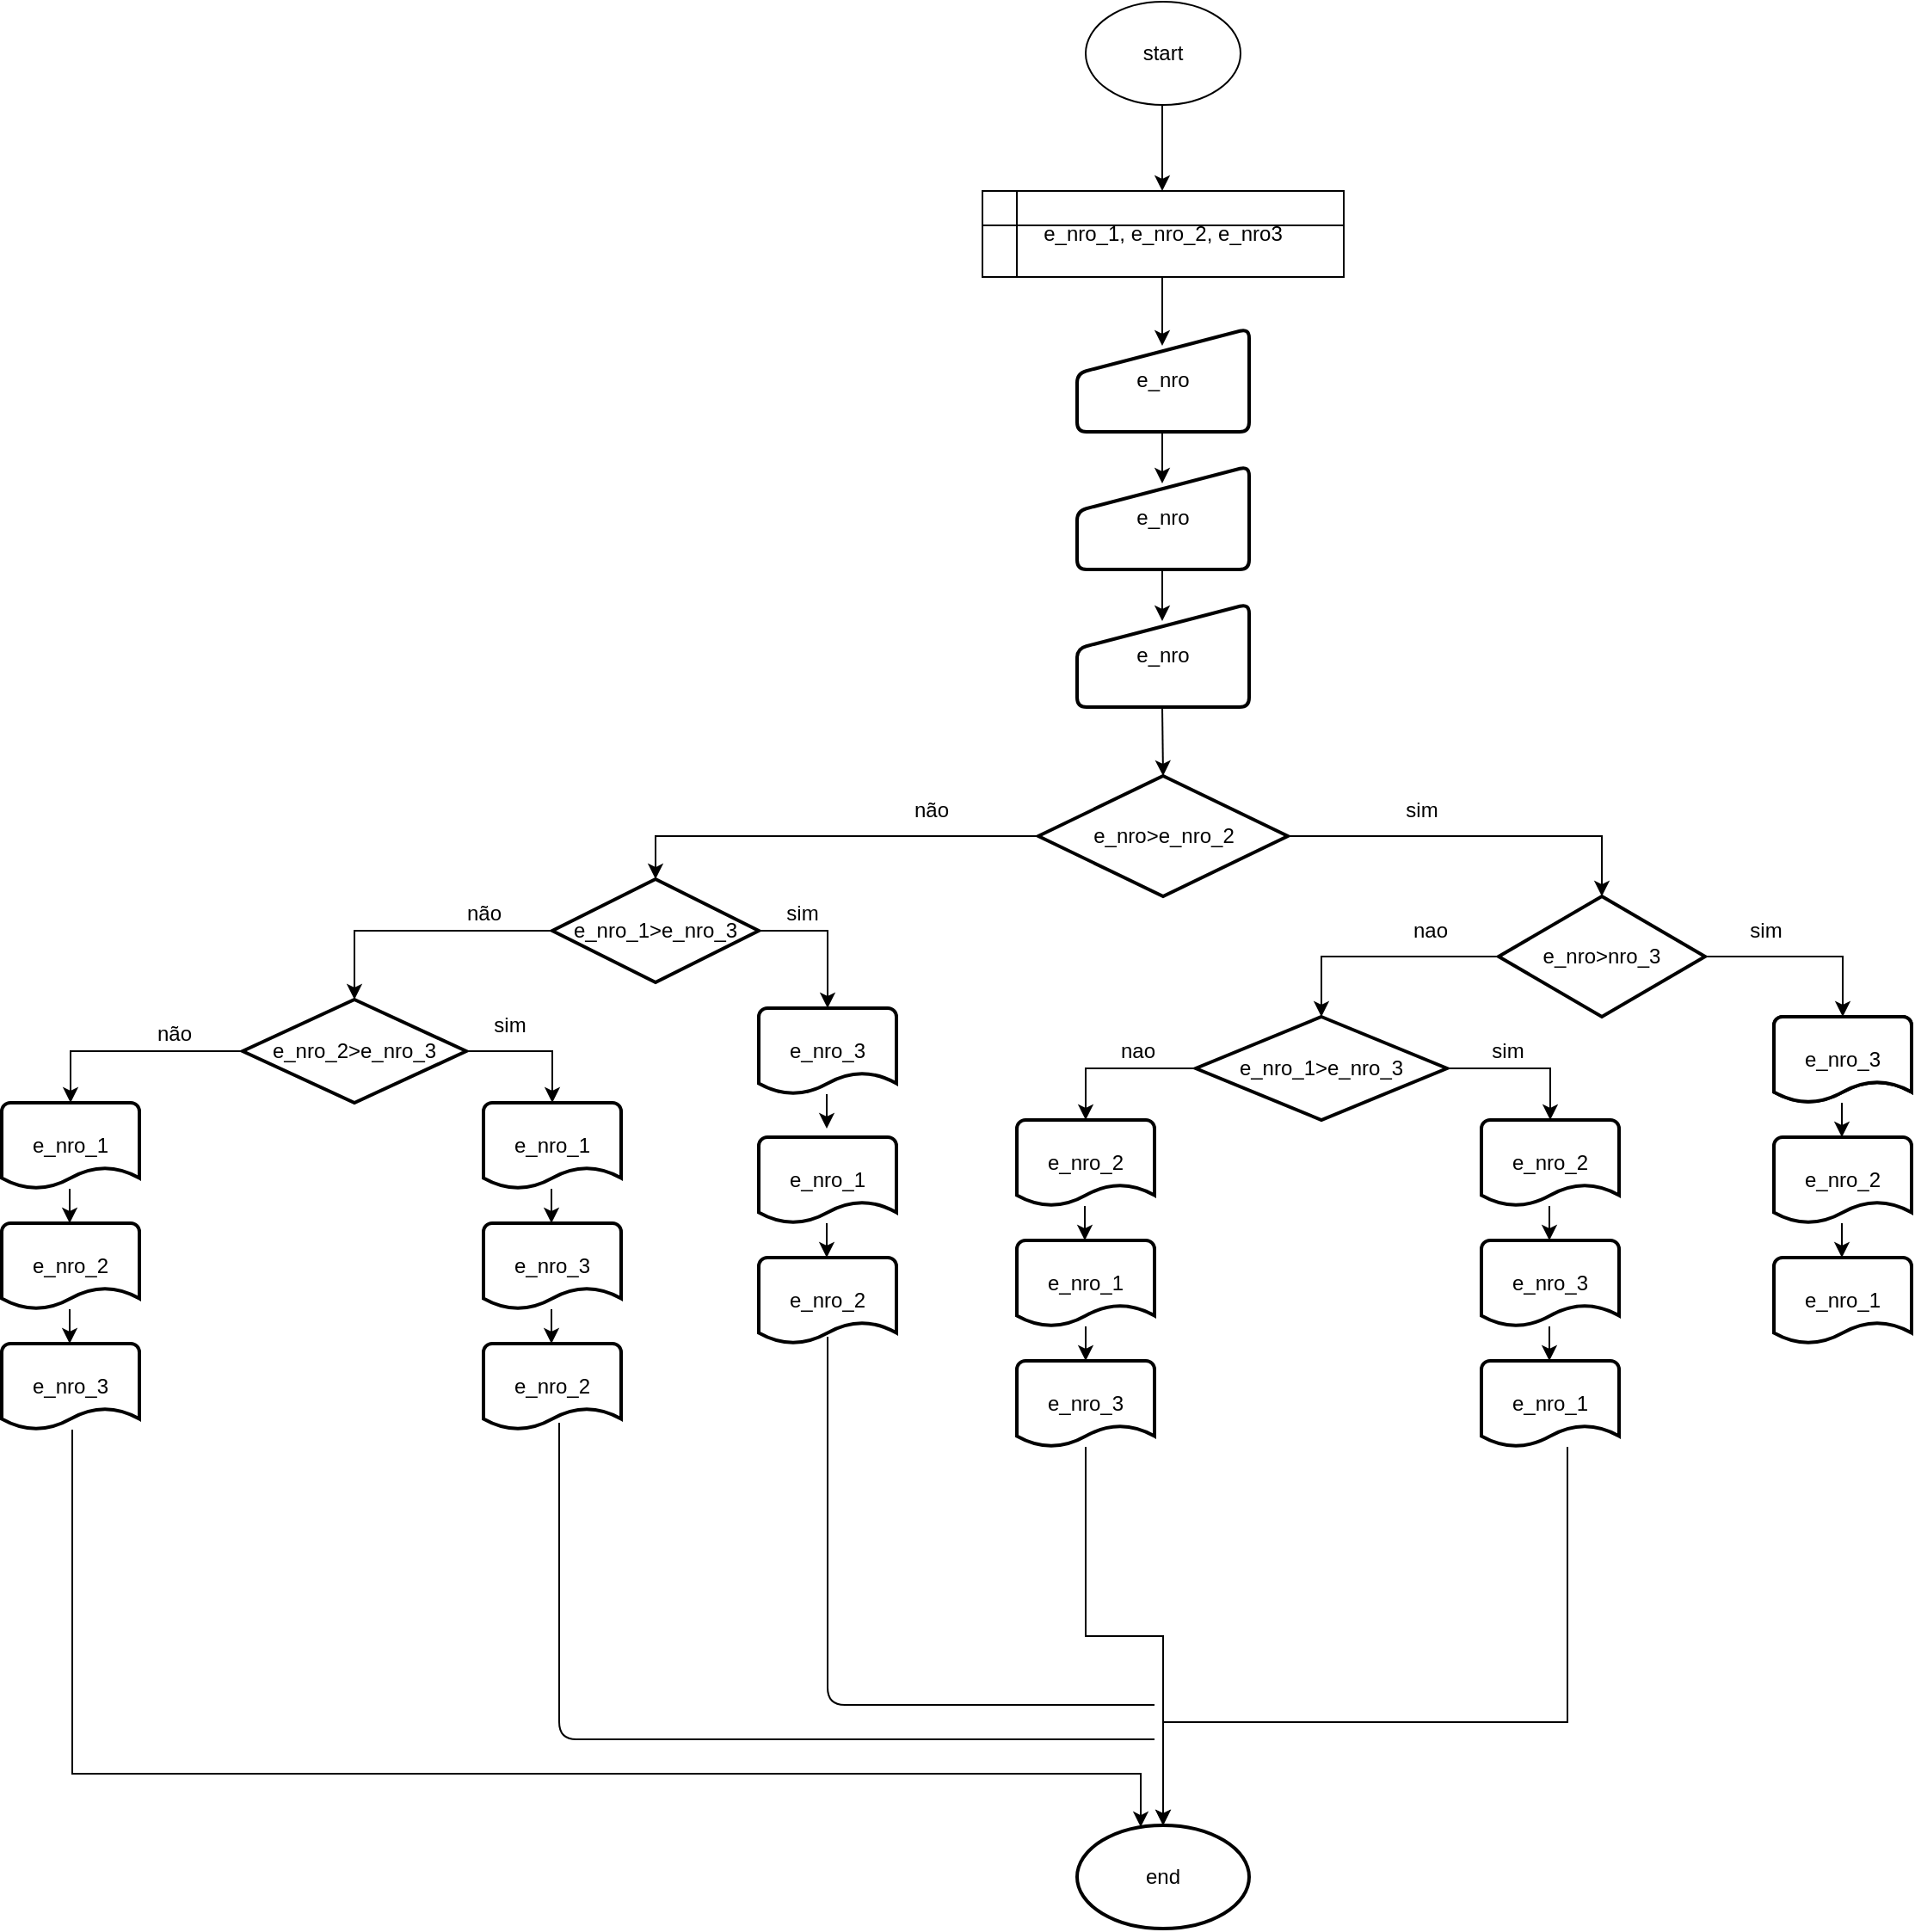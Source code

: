 <mxfile version="14.5.3" type="github">
  <diagram id="C5RBs43oDa-KdzZeNtuy" name="Page-1">
    <mxGraphModel dx="2222" dy="804" grid="1" gridSize="10" guides="1" tooltips="1" connect="1" arrows="1" fold="1" page="0" pageScale="1" pageWidth="827" pageHeight="1169" math="0" shadow="0">
      <root>
        <mxCell id="WIyWlLk6GJQsqaUBKTNV-0" />
        <mxCell id="WIyWlLk6GJQsqaUBKTNV-1" parent="WIyWlLk6GJQsqaUBKTNV-0" />
        <mxCell id="0xpriwAW6CMoNW8QU97v-0" value="&lt;font style=&quot;vertical-align: inherit&quot;&gt;&lt;font style=&quot;vertical-align: inherit&quot;&gt;start&lt;/font&gt;&lt;/font&gt;" style="ellipse;whiteSpace=wrap;html=1;" vertex="1" parent="WIyWlLk6GJQsqaUBKTNV-1">
          <mxGeometry x="230" y="80" width="90" height="60" as="geometry" />
        </mxCell>
        <mxCell id="0xpriwAW6CMoNW8QU97v-1" value="" style="endArrow=classic;html=1;" edge="1" parent="WIyWlLk6GJQsqaUBKTNV-1">
          <mxGeometry width="50" height="50" relative="1" as="geometry">
            <mxPoint x="274.5" y="140" as="sourcePoint" />
            <mxPoint x="274.5" y="190" as="targetPoint" />
          </mxGeometry>
        </mxCell>
        <mxCell id="0xpriwAW6CMoNW8QU97v-2" value="&lt;font style=&quot;vertical-align: inherit&quot;&gt;&lt;font style=&quot;vertical-align: inherit&quot;&gt;&lt;font style=&quot;vertical-align: inherit&quot;&gt;&lt;font style=&quot;vertical-align: inherit&quot;&gt;&lt;font style=&quot;vertical-align: inherit&quot;&gt;&lt;font style=&quot;vertical-align: inherit&quot;&gt;&lt;font style=&quot;vertical-align: inherit&quot;&gt;&lt;font style=&quot;vertical-align: inherit&quot;&gt;e_nro_1, e_nro_2, e_nro3&lt;/font&gt;&lt;/font&gt;&lt;/font&gt;&lt;/font&gt;&lt;/font&gt;&lt;/font&gt;&lt;/font&gt;&lt;/font&gt;" style="shape=internalStorage;whiteSpace=wrap;html=1;backgroundOutline=1;" vertex="1" parent="WIyWlLk6GJQsqaUBKTNV-1">
          <mxGeometry x="170" y="190" width="210" height="50" as="geometry" />
        </mxCell>
        <mxCell id="0xpriwAW6CMoNW8QU97v-5" value="" style="endArrow=classic;html=1;" edge="1" parent="WIyWlLk6GJQsqaUBKTNV-1">
          <mxGeometry width="50" height="50" relative="1" as="geometry">
            <mxPoint x="274.5" y="240" as="sourcePoint" />
            <mxPoint x="274.5" y="280" as="targetPoint" />
          </mxGeometry>
        </mxCell>
        <mxCell id="0xpriwAW6CMoNW8QU97v-6" value="&lt;font style=&quot;vertical-align: inherit&quot;&gt;&lt;font style=&quot;vertical-align: inherit&quot;&gt;e_nro&lt;/font&gt;&lt;/font&gt;" style="html=1;strokeWidth=2;shape=manualInput;whiteSpace=wrap;rounded=1;size=26;arcSize=11;" vertex="1" parent="WIyWlLk6GJQsqaUBKTNV-1">
          <mxGeometry x="225" y="270" width="100" height="60" as="geometry" />
        </mxCell>
        <mxCell id="0xpriwAW6CMoNW8QU97v-7" value="&lt;font style=&quot;vertical-align: inherit&quot;&gt;&lt;font style=&quot;vertical-align: inherit&quot;&gt;e_nro&lt;/font&gt;&lt;/font&gt;" style="html=1;strokeWidth=2;shape=manualInput;whiteSpace=wrap;rounded=1;size=26;arcSize=11;" vertex="1" parent="WIyWlLk6GJQsqaUBKTNV-1">
          <mxGeometry x="225" y="350" width="100" height="60" as="geometry" />
        </mxCell>
        <mxCell id="0xpriwAW6CMoNW8QU97v-8" value="&lt;font style=&quot;vertical-align: inherit&quot;&gt;&lt;font style=&quot;vertical-align: inherit&quot;&gt;e_nro&lt;/font&gt;&lt;/font&gt;" style="html=1;strokeWidth=2;shape=manualInput;whiteSpace=wrap;rounded=1;size=26;arcSize=11;" vertex="1" parent="WIyWlLk6GJQsqaUBKTNV-1">
          <mxGeometry x="225" y="430" width="100" height="60" as="geometry" />
        </mxCell>
        <mxCell id="0xpriwAW6CMoNW8QU97v-9" value="" style="endArrow=classic;html=1;" edge="1" parent="WIyWlLk6GJQsqaUBKTNV-1">
          <mxGeometry width="50" height="50" relative="1" as="geometry">
            <mxPoint x="274.5" y="330" as="sourcePoint" />
            <mxPoint x="274.5" y="360" as="targetPoint" />
          </mxGeometry>
        </mxCell>
        <mxCell id="0xpriwAW6CMoNW8QU97v-10" value="" style="endArrow=classic;html=1;" edge="1" parent="WIyWlLk6GJQsqaUBKTNV-1">
          <mxGeometry width="50" height="50" relative="1" as="geometry">
            <mxPoint x="274.5" y="410" as="sourcePoint" />
            <mxPoint x="274.5" y="440" as="targetPoint" />
          </mxGeometry>
        </mxCell>
        <mxCell id="0xpriwAW6CMoNW8QU97v-13" style="edgeStyle=orthogonalEdgeStyle;rounded=0;orthogonalLoop=1;jettySize=auto;html=1;exitX=1;exitY=0.5;exitDx=0;exitDy=0;exitPerimeter=0;entryX=0.5;entryY=0;entryDx=0;entryDy=0;entryPerimeter=0;" edge="1" parent="WIyWlLk6GJQsqaUBKTNV-1" source="0xpriwAW6CMoNW8QU97v-11" target="0xpriwAW6CMoNW8QU97v-17">
          <mxGeometry relative="1" as="geometry">
            <mxPoint x="480" y="565" as="targetPoint" />
          </mxGeometry>
        </mxCell>
        <mxCell id="0xpriwAW6CMoNW8QU97v-15" style="edgeStyle=orthogonalEdgeStyle;rounded=0;orthogonalLoop=1;jettySize=auto;html=1;exitX=0;exitY=0.5;exitDx=0;exitDy=0;exitPerimeter=0;entryX=0.5;entryY=0;entryDx=0;entryDy=0;entryPerimeter=0;" edge="1" parent="WIyWlLk6GJQsqaUBKTNV-1" source="0xpriwAW6CMoNW8QU97v-11" target="0xpriwAW6CMoNW8QU97v-137">
          <mxGeometry relative="1" as="geometry">
            <mxPoint x="76" y="565" as="targetPoint" />
          </mxGeometry>
        </mxCell>
        <mxCell id="0xpriwAW6CMoNW8QU97v-11" value="&lt;font style=&quot;vertical-align: inherit&quot;&gt;&lt;font style=&quot;vertical-align: inherit&quot;&gt;e_nro&amp;gt;e_nro_2&lt;/font&gt;&lt;/font&gt;" style="strokeWidth=2;html=1;shape=mxgraph.flowchart.decision;whiteSpace=wrap;" vertex="1" parent="WIyWlLk6GJQsqaUBKTNV-1">
          <mxGeometry x="202.5" y="530" width="145" height="70" as="geometry" />
        </mxCell>
        <mxCell id="0xpriwAW6CMoNW8QU97v-14" value="&lt;font style=&quot;vertical-align: inherit&quot;&gt;&lt;font style=&quot;vertical-align: inherit&quot;&gt;sim&lt;/font&gt;&lt;/font&gt;" style="text;html=1;align=center;verticalAlign=middle;resizable=0;points=[];autosize=1;" vertex="1" parent="WIyWlLk6GJQsqaUBKTNV-1">
          <mxGeometry x="410" y="540" width="30" height="20" as="geometry" />
        </mxCell>
        <mxCell id="0xpriwAW6CMoNW8QU97v-16" value="&lt;font style=&quot;vertical-align: inherit&quot;&gt;&lt;font style=&quot;vertical-align: inherit&quot;&gt;não&lt;/font&gt;&lt;/font&gt;" style="text;html=1;align=center;verticalAlign=middle;resizable=0;points=[];autosize=1;" vertex="1" parent="WIyWlLk6GJQsqaUBKTNV-1">
          <mxGeometry x="120" y="540" width="40" height="20" as="geometry" />
        </mxCell>
        <mxCell id="0xpriwAW6CMoNW8QU97v-18" style="edgeStyle=orthogonalEdgeStyle;rounded=0;orthogonalLoop=1;jettySize=auto;html=1;exitX=1;exitY=0.5;exitDx=0;exitDy=0;exitPerimeter=0;entryX=0.5;entryY=0;entryDx=0;entryDy=0;entryPerimeter=0;" edge="1" parent="WIyWlLk6GJQsqaUBKTNV-1" source="0xpriwAW6CMoNW8QU97v-17" target="0xpriwAW6CMoNW8QU97v-20">
          <mxGeometry relative="1" as="geometry">
            <mxPoint x="670" y="635" as="targetPoint" />
          </mxGeometry>
        </mxCell>
        <mxCell id="0xpriwAW6CMoNW8QU97v-26" style="edgeStyle=orthogonalEdgeStyle;rounded=0;orthogonalLoop=1;jettySize=auto;html=1;exitX=0;exitY=0.5;exitDx=0;exitDy=0;exitPerimeter=0;entryX=0.5;entryY=0;entryDx=0;entryDy=0;entryPerimeter=0;" edge="1" parent="WIyWlLk6GJQsqaUBKTNV-1" source="0xpriwAW6CMoNW8QU97v-17" target="0xpriwAW6CMoNW8QU97v-28">
          <mxGeometry relative="1" as="geometry">
            <mxPoint x="380" y="635" as="targetPoint" />
          </mxGeometry>
        </mxCell>
        <mxCell id="0xpriwAW6CMoNW8QU97v-17" value="&lt;font style=&quot;vertical-align: inherit&quot;&gt;&lt;font style=&quot;vertical-align: inherit&quot;&gt;e_nro&amp;gt;nro_3&lt;/font&gt;&lt;/font&gt;" style="strokeWidth=2;html=1;shape=mxgraph.flowchart.decision;whiteSpace=wrap;" vertex="1" parent="WIyWlLk6GJQsqaUBKTNV-1">
          <mxGeometry x="470" y="600" width="120" height="70" as="geometry" />
        </mxCell>
        <mxCell id="0xpriwAW6CMoNW8QU97v-19" value="sim" style="text;html=1;align=center;verticalAlign=middle;resizable=0;points=[];autosize=1;" vertex="1" parent="WIyWlLk6GJQsqaUBKTNV-1">
          <mxGeometry x="610" y="610" width="30" height="20" as="geometry" />
        </mxCell>
        <mxCell id="0xpriwAW6CMoNW8QU97v-20" value="e_nro_3" style="strokeWidth=2;html=1;shape=mxgraph.flowchart.document2;whiteSpace=wrap;size=0.25;" vertex="1" parent="WIyWlLk6GJQsqaUBKTNV-1">
          <mxGeometry x="630" y="670" width="80" height="50" as="geometry" />
        </mxCell>
        <mxCell id="0xpriwAW6CMoNW8QU97v-21" value="e_nro_2" style="strokeWidth=2;html=1;shape=mxgraph.flowchart.document2;whiteSpace=wrap;size=0.25;" vertex="1" parent="WIyWlLk6GJQsqaUBKTNV-1">
          <mxGeometry x="630" y="740" width="80" height="50" as="geometry" />
        </mxCell>
        <mxCell id="0xpriwAW6CMoNW8QU97v-22" value="" style="endArrow=classic;html=1;" edge="1" parent="WIyWlLk6GJQsqaUBKTNV-1">
          <mxGeometry width="50" height="50" relative="1" as="geometry">
            <mxPoint x="669.5" y="720" as="sourcePoint" />
            <mxPoint x="669.5" y="740" as="targetPoint" />
          </mxGeometry>
        </mxCell>
        <mxCell id="0xpriwAW6CMoNW8QU97v-23" value="e_nro_3" style="strokeWidth=2;html=1;shape=mxgraph.flowchart.document2;whiteSpace=wrap;size=0.25;" vertex="1" parent="WIyWlLk6GJQsqaUBKTNV-1">
          <mxGeometry x="630" y="670" width="80" height="50" as="geometry" />
        </mxCell>
        <mxCell id="0xpriwAW6CMoNW8QU97v-24" value="e_nro_1" style="strokeWidth=2;html=1;shape=mxgraph.flowchart.document2;whiteSpace=wrap;size=0.25;" vertex="1" parent="WIyWlLk6GJQsqaUBKTNV-1">
          <mxGeometry x="630" y="810" width="80" height="50" as="geometry" />
        </mxCell>
        <mxCell id="0xpriwAW6CMoNW8QU97v-25" value="" style="endArrow=classic;html=1;" edge="1" parent="WIyWlLk6GJQsqaUBKTNV-1">
          <mxGeometry width="50" height="50" relative="1" as="geometry">
            <mxPoint x="669.5" y="790" as="sourcePoint" />
            <mxPoint x="669.5" y="810" as="targetPoint" />
          </mxGeometry>
        </mxCell>
        <mxCell id="0xpriwAW6CMoNW8QU97v-27" value="nao" style="text;html=1;align=center;verticalAlign=middle;resizable=0;points=[];autosize=1;" vertex="1" parent="WIyWlLk6GJQsqaUBKTNV-1">
          <mxGeometry x="410" y="610" width="40" height="20" as="geometry" />
        </mxCell>
        <mxCell id="0xpriwAW6CMoNW8QU97v-29" style="edgeStyle=orthogonalEdgeStyle;rounded=0;orthogonalLoop=1;jettySize=auto;html=1;exitX=1;exitY=0.5;exitDx=0;exitDy=0;exitPerimeter=0;entryX=0.5;entryY=0;entryDx=0;entryDy=0;entryPerimeter=0;" edge="1" parent="WIyWlLk6GJQsqaUBKTNV-1" source="0xpriwAW6CMoNW8QU97v-28" target="0xpriwAW6CMoNW8QU97v-31">
          <mxGeometry relative="1" as="geometry">
            <mxPoint x="510" y="700" as="targetPoint" />
          </mxGeometry>
        </mxCell>
        <mxCell id="0xpriwAW6CMoNW8QU97v-36" style="edgeStyle=orthogonalEdgeStyle;rounded=0;orthogonalLoop=1;jettySize=auto;html=1;exitX=0;exitY=0.5;exitDx=0;exitDy=0;exitPerimeter=0;entryX=0.5;entryY=0;entryDx=0;entryDy=0;entryPerimeter=0;" edge="1" parent="WIyWlLk6GJQsqaUBKTNV-1" source="0xpriwAW6CMoNW8QU97v-28" target="0xpriwAW6CMoNW8QU97v-38">
          <mxGeometry relative="1" as="geometry">
            <mxPoint x="220" y="700" as="targetPoint" />
          </mxGeometry>
        </mxCell>
        <mxCell id="0xpriwAW6CMoNW8QU97v-28" value="e_nro_1&amp;gt;e_nro_3" style="strokeWidth=2;html=1;shape=mxgraph.flowchart.decision;whiteSpace=wrap;" vertex="1" parent="WIyWlLk6GJQsqaUBKTNV-1">
          <mxGeometry x="294" y="670" width="146" height="60" as="geometry" />
        </mxCell>
        <mxCell id="0xpriwAW6CMoNW8QU97v-30" value="sim" style="text;html=1;align=center;verticalAlign=middle;resizable=0;points=[];autosize=1;" vertex="1" parent="WIyWlLk6GJQsqaUBKTNV-1">
          <mxGeometry x="460" y="680" width="30" height="20" as="geometry" />
        </mxCell>
        <mxCell id="0xpriwAW6CMoNW8QU97v-31" value="e_nro_2" style="strokeWidth=2;html=1;shape=mxgraph.flowchart.document2;whiteSpace=wrap;size=0.25;" vertex="1" parent="WIyWlLk6GJQsqaUBKTNV-1">
          <mxGeometry x="460" y="730" width="80" height="50" as="geometry" />
        </mxCell>
        <mxCell id="0xpriwAW6CMoNW8QU97v-32" value="" style="endArrow=classic;html=1;" edge="1" parent="WIyWlLk6GJQsqaUBKTNV-1">
          <mxGeometry width="50" height="50" relative="1" as="geometry">
            <mxPoint x="499.5" y="850" as="sourcePoint" />
            <mxPoint x="499.5" y="870" as="targetPoint" />
          </mxGeometry>
        </mxCell>
        <mxCell id="0xpriwAW6CMoNW8QU97v-33" value="" style="endArrow=classic;html=1;" edge="1" parent="WIyWlLk6GJQsqaUBKTNV-1">
          <mxGeometry width="50" height="50" relative="1" as="geometry">
            <mxPoint x="499.5" y="780" as="sourcePoint" />
            <mxPoint x="499.5" y="800" as="targetPoint" />
          </mxGeometry>
        </mxCell>
        <mxCell id="0xpriwAW6CMoNW8QU97v-34" value="e_nro_3" style="strokeWidth=2;html=1;shape=mxgraph.flowchart.document2;whiteSpace=wrap;size=0.25;" vertex="1" parent="WIyWlLk6GJQsqaUBKTNV-1">
          <mxGeometry x="460" y="800" width="80" height="50" as="geometry" />
        </mxCell>
        <mxCell id="0xpriwAW6CMoNW8QU97v-44" style="edgeStyle=orthogonalEdgeStyle;rounded=0;orthogonalLoop=1;jettySize=auto;html=1;entryX=0.5;entryY=0;entryDx=0;entryDy=0;entryPerimeter=0;" edge="1" parent="WIyWlLk6GJQsqaUBKTNV-1" source="0xpriwAW6CMoNW8QU97v-35" target="0xpriwAW6CMoNW8QU97v-144">
          <mxGeometry relative="1" as="geometry">
            <mxPoint x="500" y="1040" as="targetPoint" />
            <Array as="points">
              <mxPoint x="510" y="1080" />
              <mxPoint x="275" y="1080" />
            </Array>
          </mxGeometry>
        </mxCell>
        <mxCell id="0xpriwAW6CMoNW8QU97v-35" value="e_nro_1" style="strokeWidth=2;html=1;shape=mxgraph.flowchart.document2;whiteSpace=wrap;size=0.25;" vertex="1" parent="WIyWlLk6GJQsqaUBKTNV-1">
          <mxGeometry x="460" y="870" width="80" height="50" as="geometry" />
        </mxCell>
        <mxCell id="0xpriwAW6CMoNW8QU97v-37" value="nao" style="text;html=1;align=center;verticalAlign=middle;resizable=0;points=[];autosize=1;" vertex="1" parent="WIyWlLk6GJQsqaUBKTNV-1">
          <mxGeometry x="240" y="680" width="40" height="20" as="geometry" />
        </mxCell>
        <mxCell id="0xpriwAW6CMoNW8QU97v-38" value="e_nro_2" style="strokeWidth=2;html=1;shape=mxgraph.flowchart.document2;whiteSpace=wrap;size=0.25;" vertex="1" parent="WIyWlLk6GJQsqaUBKTNV-1">
          <mxGeometry x="190" y="730" width="80" height="50" as="geometry" />
        </mxCell>
        <mxCell id="0xpriwAW6CMoNW8QU97v-39" value="" style="endArrow=classic;html=1;" edge="1" parent="WIyWlLk6GJQsqaUBKTNV-1">
          <mxGeometry width="50" height="50" relative="1" as="geometry">
            <mxPoint x="230" y="850" as="sourcePoint" />
            <mxPoint x="230" y="870" as="targetPoint" />
          </mxGeometry>
        </mxCell>
        <mxCell id="0xpriwAW6CMoNW8QU97v-40" value="" style="endArrow=classic;html=1;" edge="1" parent="WIyWlLk6GJQsqaUBKTNV-1">
          <mxGeometry width="50" height="50" relative="1" as="geometry">
            <mxPoint x="229.5" y="780" as="sourcePoint" />
            <mxPoint x="229.5" y="800" as="targetPoint" />
          </mxGeometry>
        </mxCell>
        <mxCell id="0xpriwAW6CMoNW8QU97v-41" value="e_nro_1" style="strokeWidth=2;html=1;shape=mxgraph.flowchart.document2;whiteSpace=wrap;size=0.25;" vertex="1" parent="WIyWlLk6GJQsqaUBKTNV-1">
          <mxGeometry x="190" y="800" width="80" height="50" as="geometry" />
        </mxCell>
        <mxCell id="0xpriwAW6CMoNW8QU97v-43" style="edgeStyle=orthogonalEdgeStyle;rounded=0;orthogonalLoop=1;jettySize=auto;html=1;entryX=0.5;entryY=0;entryDx=0;entryDy=0;entryPerimeter=0;" edge="1" parent="WIyWlLk6GJQsqaUBKTNV-1" source="0xpriwAW6CMoNW8QU97v-42" target="0xpriwAW6CMoNW8QU97v-144">
          <mxGeometry relative="1" as="geometry">
            <mxPoint x="230" y="1000" as="targetPoint" />
          </mxGeometry>
        </mxCell>
        <mxCell id="0xpriwAW6CMoNW8QU97v-42" value="e_nro_3" style="strokeWidth=2;html=1;shape=mxgraph.flowchart.document2;whiteSpace=wrap;size=0.25;" vertex="1" parent="WIyWlLk6GJQsqaUBKTNV-1">
          <mxGeometry x="190" y="870" width="80" height="50" as="geometry" />
        </mxCell>
        <mxCell id="0xpriwAW6CMoNW8QU97v-136" value="" style="endArrow=classic;html=1;entryX=0.5;entryY=0;entryDx=0;entryDy=0;entryPerimeter=0;" edge="1" parent="WIyWlLk6GJQsqaUBKTNV-1" target="0xpriwAW6CMoNW8QU97v-11">
          <mxGeometry width="50" height="50" relative="1" as="geometry">
            <mxPoint x="274.5" y="490" as="sourcePoint" />
            <mxPoint x="274.5" y="520" as="targetPoint" />
          </mxGeometry>
        </mxCell>
        <mxCell id="0xpriwAW6CMoNW8QU97v-139" style="edgeStyle=orthogonalEdgeStyle;rounded=0;orthogonalLoop=1;jettySize=auto;html=1;exitX=1;exitY=0.5;exitDx=0;exitDy=0;exitPerimeter=0;" edge="1" parent="WIyWlLk6GJQsqaUBKTNV-1" source="0xpriwAW6CMoNW8QU97v-137" target="0xpriwAW6CMoNW8QU97v-138">
          <mxGeometry relative="1" as="geometry" />
        </mxCell>
        <mxCell id="0xpriwAW6CMoNW8QU97v-150" style="edgeStyle=orthogonalEdgeStyle;rounded=0;orthogonalLoop=1;jettySize=auto;html=1;exitX=0;exitY=0.5;exitDx=0;exitDy=0;exitPerimeter=0;entryX=0.5;entryY=0;entryDx=0;entryDy=0;entryPerimeter=0;" edge="1" parent="WIyWlLk6GJQsqaUBKTNV-1" source="0xpriwAW6CMoNW8QU97v-137" target="0xpriwAW6CMoNW8QU97v-152">
          <mxGeometry relative="1" as="geometry">
            <mxPoint x="-160" y="620" as="targetPoint" />
          </mxGeometry>
        </mxCell>
        <mxCell id="0xpriwAW6CMoNW8QU97v-137" value="e_nro_1&amp;gt;e_nro_3" style="strokeWidth=2;html=1;shape=mxgraph.flowchart.decision;whiteSpace=wrap;" vertex="1" parent="WIyWlLk6GJQsqaUBKTNV-1">
          <mxGeometry x="-80" y="590" width="120" height="60" as="geometry" />
        </mxCell>
        <mxCell id="0xpriwAW6CMoNW8QU97v-138" value="e_nro_3" style="strokeWidth=2;html=1;shape=mxgraph.flowchart.document2;whiteSpace=wrap;size=0.25;" vertex="1" parent="WIyWlLk6GJQsqaUBKTNV-1">
          <mxGeometry x="40" y="665" width="80" height="50" as="geometry" />
        </mxCell>
        <mxCell id="0xpriwAW6CMoNW8QU97v-140" value="" style="endArrow=classic;html=1;" edge="1" parent="WIyWlLk6GJQsqaUBKTNV-1">
          <mxGeometry width="50" height="50" relative="1" as="geometry">
            <mxPoint x="79.5" y="715" as="sourcePoint" />
            <mxPoint x="79.5" y="735" as="targetPoint" />
          </mxGeometry>
        </mxCell>
        <mxCell id="0xpriwAW6CMoNW8QU97v-141" value="" style="endArrow=classic;html=1;" edge="1" parent="WIyWlLk6GJQsqaUBKTNV-1">
          <mxGeometry width="50" height="50" relative="1" as="geometry">
            <mxPoint x="79.5" y="790" as="sourcePoint" />
            <mxPoint x="79.5" y="810" as="targetPoint" />
          </mxGeometry>
        </mxCell>
        <mxCell id="0xpriwAW6CMoNW8QU97v-142" value="e_nro_1" style="strokeWidth=2;html=1;shape=mxgraph.flowchart.document2;whiteSpace=wrap;size=0.25;" vertex="1" parent="WIyWlLk6GJQsqaUBKTNV-1">
          <mxGeometry x="40" y="740" width="80" height="50" as="geometry" />
        </mxCell>
        <mxCell id="0xpriwAW6CMoNW8QU97v-143" value="e_nro_2" style="strokeWidth=2;html=1;shape=mxgraph.flowchart.document2;whiteSpace=wrap;size=0.25;" vertex="1" parent="WIyWlLk6GJQsqaUBKTNV-1">
          <mxGeometry x="40" y="810" width="80" height="50" as="geometry" />
        </mxCell>
        <mxCell id="0xpriwAW6CMoNW8QU97v-144" value="end" style="strokeWidth=2;html=1;shape=mxgraph.flowchart.start_1;whiteSpace=wrap;" vertex="1" parent="WIyWlLk6GJQsqaUBKTNV-1">
          <mxGeometry x="225" y="1140" width="100" height="60" as="geometry" />
        </mxCell>
        <mxCell id="0xpriwAW6CMoNW8QU97v-145" value="sim" style="text;html=1;align=center;verticalAlign=middle;resizable=0;points=[];autosize=1;" vertex="1" parent="WIyWlLk6GJQsqaUBKTNV-1">
          <mxGeometry x="50" y="600" width="30" height="20" as="geometry" />
        </mxCell>
        <mxCell id="0xpriwAW6CMoNW8QU97v-148" value="" style="endArrow=none;html=1;exitX=0.5;exitY=0.92;exitDx=0;exitDy=0;exitPerimeter=0;" edge="1" parent="WIyWlLk6GJQsqaUBKTNV-1" source="0xpriwAW6CMoNW8QU97v-143">
          <mxGeometry width="50" height="50" relative="1" as="geometry">
            <mxPoint x="80" y="930" as="sourcePoint" />
            <mxPoint x="270" y="1070" as="targetPoint" />
            <Array as="points">
              <mxPoint x="80" y="1040" />
              <mxPoint x="80" y="1070" />
              <mxPoint x="100" y="1070" />
            </Array>
          </mxGeometry>
        </mxCell>
        <mxCell id="0xpriwAW6CMoNW8QU97v-151" value="não" style="text;html=1;align=center;verticalAlign=middle;resizable=0;points=[];autosize=1;" vertex="1" parent="WIyWlLk6GJQsqaUBKTNV-1">
          <mxGeometry x="-140" y="600" width="40" height="20" as="geometry" />
        </mxCell>
        <mxCell id="0xpriwAW6CMoNW8QU97v-153" style="edgeStyle=orthogonalEdgeStyle;rounded=0;orthogonalLoop=1;jettySize=auto;html=1;exitX=1;exitY=0.5;exitDx=0;exitDy=0;exitPerimeter=0;entryX=0.5;entryY=0;entryDx=0;entryDy=0;entryPerimeter=0;" edge="1" parent="WIyWlLk6GJQsqaUBKTNV-1" source="0xpriwAW6CMoNW8QU97v-152" target="0xpriwAW6CMoNW8QU97v-155">
          <mxGeometry relative="1" as="geometry">
            <mxPoint x="-70" y="690" as="targetPoint" />
          </mxGeometry>
        </mxCell>
        <mxCell id="0xpriwAW6CMoNW8QU97v-164" style="edgeStyle=orthogonalEdgeStyle;rounded=0;orthogonalLoop=1;jettySize=auto;html=1;exitX=0;exitY=0.5;exitDx=0;exitDy=0;exitPerimeter=0;entryX=0.5;entryY=0;entryDx=0;entryDy=0;entryPerimeter=0;" edge="1" parent="WIyWlLk6GJQsqaUBKTNV-1" source="0xpriwAW6CMoNW8QU97v-152" target="0xpriwAW6CMoNW8QU97v-166">
          <mxGeometry relative="1" as="geometry">
            <mxPoint x="-350" y="690" as="targetPoint" />
          </mxGeometry>
        </mxCell>
        <mxCell id="0xpriwAW6CMoNW8QU97v-152" value="e_nro_2&amp;gt;e_nro_3" style="strokeWidth=2;html=1;shape=mxgraph.flowchart.decision;whiteSpace=wrap;" vertex="1" parent="WIyWlLk6GJQsqaUBKTNV-1">
          <mxGeometry x="-260" y="660" width="130" height="60" as="geometry" />
        </mxCell>
        <mxCell id="0xpriwAW6CMoNW8QU97v-154" value="sim" style="text;html=1;align=center;verticalAlign=middle;resizable=0;points=[];autosize=1;" vertex="1" parent="WIyWlLk6GJQsqaUBKTNV-1">
          <mxGeometry x="-120" y="665" width="30" height="20" as="geometry" />
        </mxCell>
        <mxCell id="0xpriwAW6CMoNW8QU97v-155" value="e_nro_1" style="strokeWidth=2;html=1;shape=mxgraph.flowchart.document2;whiteSpace=wrap;size=0.25;" vertex="1" parent="WIyWlLk6GJQsqaUBKTNV-1">
          <mxGeometry x="-120" y="720" width="80" height="50" as="geometry" />
        </mxCell>
        <mxCell id="0xpriwAW6CMoNW8QU97v-156" value="" style="endArrow=classic;html=1;" edge="1" parent="WIyWlLk6GJQsqaUBKTNV-1">
          <mxGeometry width="50" height="50" relative="1" as="geometry">
            <mxPoint x="-80.5" y="840" as="sourcePoint" />
            <mxPoint x="-80.5" y="860" as="targetPoint" />
          </mxGeometry>
        </mxCell>
        <mxCell id="0xpriwAW6CMoNW8QU97v-157" value="" style="endArrow=classic;html=1;" edge="1" parent="WIyWlLk6GJQsqaUBKTNV-1">
          <mxGeometry width="50" height="50" relative="1" as="geometry">
            <mxPoint x="-80.5" y="770" as="sourcePoint" />
            <mxPoint x="-80.5" y="790" as="targetPoint" />
          </mxGeometry>
        </mxCell>
        <mxCell id="0xpriwAW6CMoNW8QU97v-158" value="e_nro_3" style="strokeWidth=2;html=1;shape=mxgraph.flowchart.document2;whiteSpace=wrap;size=0.25;" vertex="1" parent="WIyWlLk6GJQsqaUBKTNV-1">
          <mxGeometry x="-120" y="790" width="80" height="50" as="geometry" />
        </mxCell>
        <mxCell id="0xpriwAW6CMoNW8QU97v-159" value="e_nro_2" style="strokeWidth=2;html=1;shape=mxgraph.flowchart.document2;whiteSpace=wrap;size=0.25;" vertex="1" parent="WIyWlLk6GJQsqaUBKTNV-1">
          <mxGeometry x="-120" y="860" width="80" height="50" as="geometry" />
        </mxCell>
        <mxCell id="0xpriwAW6CMoNW8QU97v-162" value="" style="endArrow=none;html=1;entryX=0.55;entryY=0.92;entryDx=0;entryDy=0;entryPerimeter=0;" edge="1" parent="WIyWlLk6GJQsqaUBKTNV-1" target="0xpriwAW6CMoNW8QU97v-159">
          <mxGeometry width="50" height="50" relative="1" as="geometry">
            <mxPoint x="270" y="1090" as="sourcePoint" />
            <mxPoint x="-70" y="980" as="targetPoint" />
            <Array as="points">
              <mxPoint x="-76" y="1090" />
            </Array>
          </mxGeometry>
        </mxCell>
        <mxCell id="0xpriwAW6CMoNW8QU97v-165" value="não" style="text;html=1;align=center;verticalAlign=middle;resizable=0;points=[];autosize=1;" vertex="1" parent="WIyWlLk6GJQsqaUBKTNV-1">
          <mxGeometry x="-320" y="670" width="40" height="20" as="geometry" />
        </mxCell>
        <mxCell id="0xpriwAW6CMoNW8QU97v-166" value="e_nro_1" style="strokeWidth=2;html=1;shape=mxgraph.flowchart.document2;whiteSpace=wrap;size=0.25;" vertex="1" parent="WIyWlLk6GJQsqaUBKTNV-1">
          <mxGeometry x="-400" y="720" width="80" height="50" as="geometry" />
        </mxCell>
        <mxCell id="0xpriwAW6CMoNW8QU97v-167" value="" style="endArrow=classic;html=1;" edge="1" parent="WIyWlLk6GJQsqaUBKTNV-1">
          <mxGeometry width="50" height="50" relative="1" as="geometry">
            <mxPoint x="-360.5" y="840" as="sourcePoint" />
            <mxPoint x="-360.5" y="860" as="targetPoint" />
          </mxGeometry>
        </mxCell>
        <mxCell id="0xpriwAW6CMoNW8QU97v-168" value="" style="endArrow=classic;html=1;" edge="1" parent="WIyWlLk6GJQsqaUBKTNV-1">
          <mxGeometry width="50" height="50" relative="1" as="geometry">
            <mxPoint x="-360.5" y="770" as="sourcePoint" />
            <mxPoint x="-360.5" y="790" as="targetPoint" />
          </mxGeometry>
        </mxCell>
        <mxCell id="0xpriwAW6CMoNW8QU97v-169" value="e_nro_2" style="strokeWidth=2;html=1;shape=mxgraph.flowchart.document2;whiteSpace=wrap;size=0.25;" vertex="1" parent="WIyWlLk6GJQsqaUBKTNV-1">
          <mxGeometry x="-400" y="790" width="80" height="50" as="geometry" />
        </mxCell>
        <mxCell id="0xpriwAW6CMoNW8QU97v-171" style="edgeStyle=orthogonalEdgeStyle;rounded=0;orthogonalLoop=1;jettySize=auto;html=1;entryX=0.36;entryY=0.017;entryDx=0;entryDy=0;entryPerimeter=0;" edge="1" parent="WIyWlLk6GJQsqaUBKTNV-1">
          <mxGeometry relative="1" as="geometry">
            <mxPoint x="-359" y="910" as="sourcePoint" />
            <mxPoint x="262" y="1141.02" as="targetPoint" />
            <Array as="points">
              <mxPoint x="-359" y="1110" />
              <mxPoint x="262" y="1110" />
            </Array>
          </mxGeometry>
        </mxCell>
        <mxCell id="0xpriwAW6CMoNW8QU97v-170" value="e_nro_3" style="strokeWidth=2;html=1;shape=mxgraph.flowchart.document2;whiteSpace=wrap;size=0.25;" vertex="1" parent="WIyWlLk6GJQsqaUBKTNV-1">
          <mxGeometry x="-400" y="860" width="80" height="50" as="geometry" />
        </mxCell>
      </root>
    </mxGraphModel>
  </diagram>
</mxfile>
